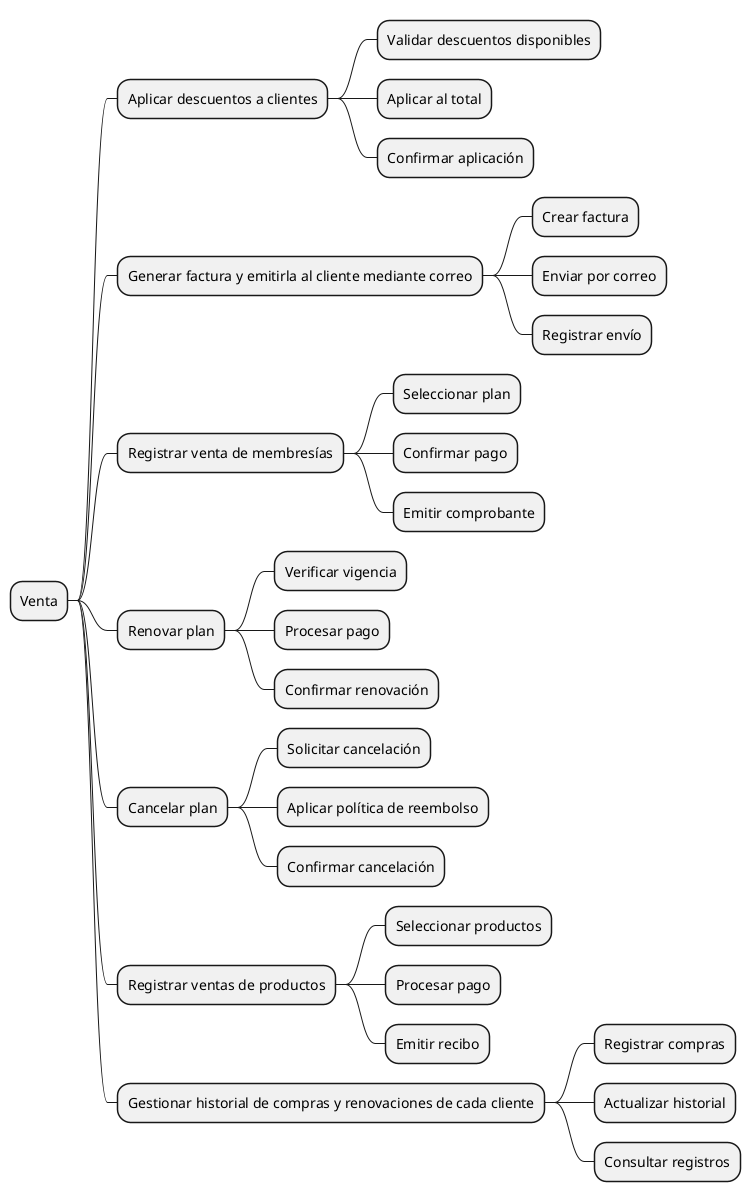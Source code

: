 @startmindmap
* Venta
** Aplicar descuentos a clientes
*** Validar descuentos disponibles
*** Aplicar al total
*** Confirmar aplicación
** Generar factura y emitirla al cliente mediante correo
*** Crear factura
*** Enviar por correo
*** Registrar envío
** Registrar venta de membresías
*** Seleccionar plan
*** Confirmar pago
*** Emitir comprobante
** Renovar plan
*** Verificar vigencia
*** Procesar pago
*** Confirmar renovación
** Cancelar plan
*** Solicitar cancelación
*** Aplicar política de reembolso
*** Confirmar cancelación
** Registrar ventas de productos
*** Seleccionar productos
*** Procesar pago
*** Emitir recibo
** Gestionar historial de compras y renovaciones de cada cliente
*** Registrar compras
*** Actualizar historial
*** Consultar registros
@endmindmap